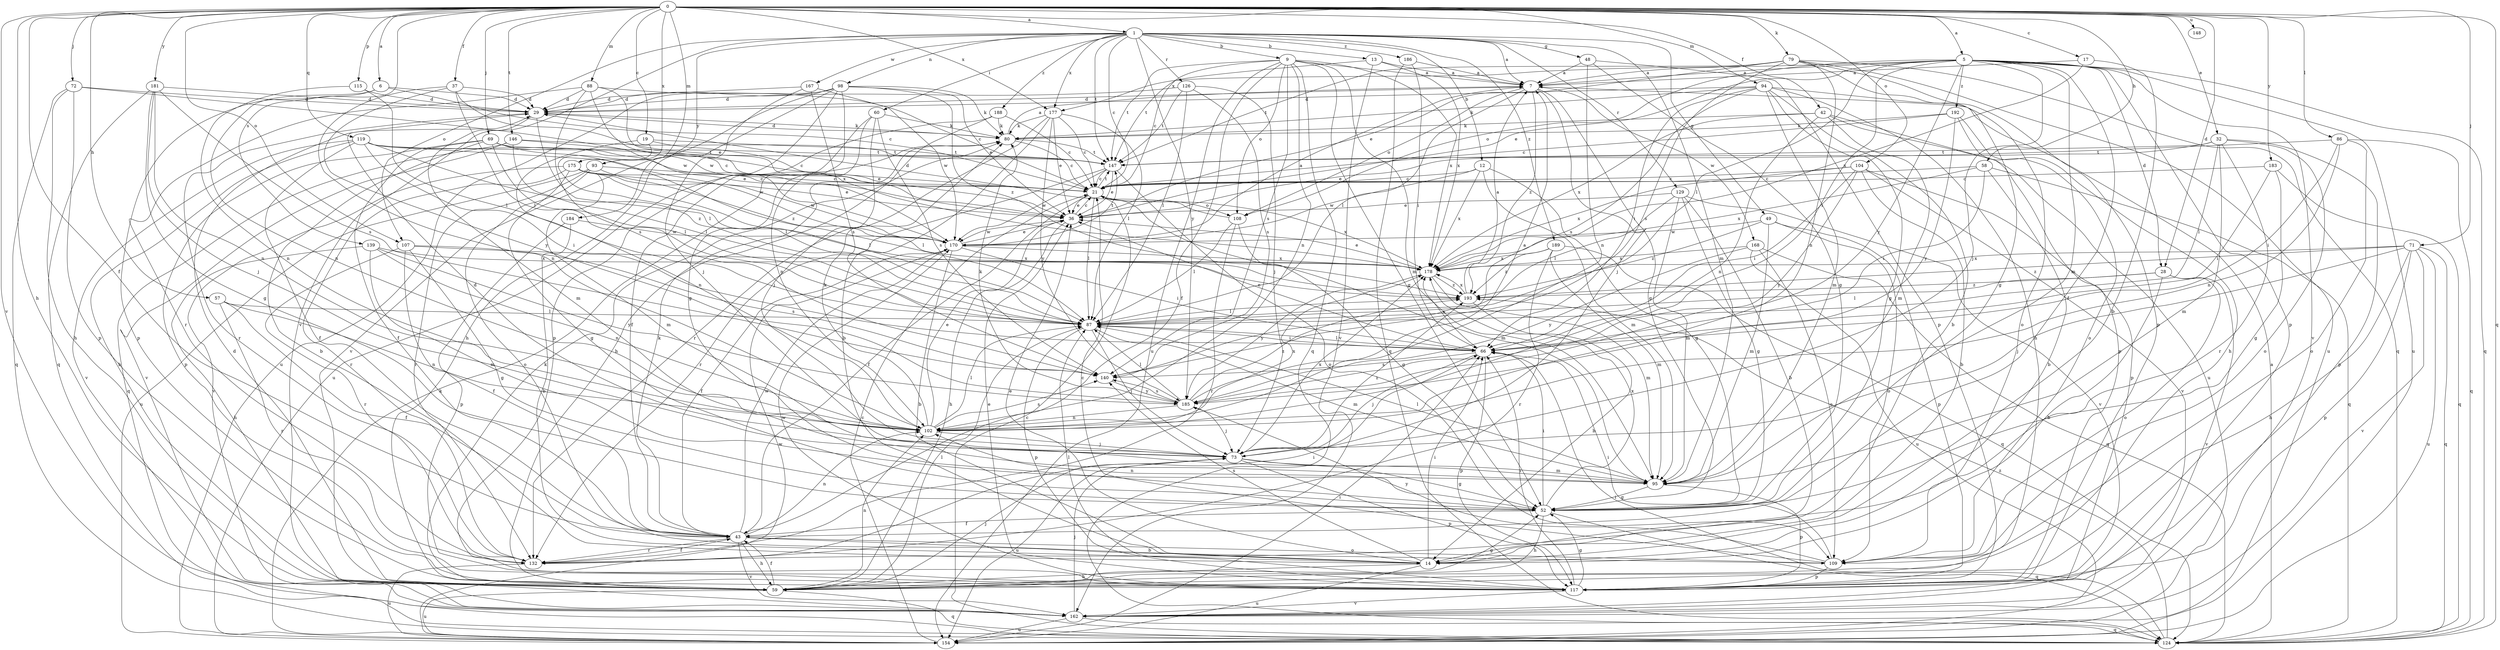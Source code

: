 strict digraph  {
0;
1;
5;
6;
7;
9;
12;
13;
14;
17;
19;
21;
28;
29;
32;
36;
37;
42;
43;
48;
49;
52;
57;
58;
59;
60;
66;
69;
71;
72;
73;
79;
80;
86;
87;
88;
93;
94;
95;
98;
102;
104;
107;
108;
109;
115;
117;
119;
124;
126;
129;
132;
139;
140;
146;
147;
148;
154;
162;
167;
168;
170;
175;
177;
178;
181;
183;
184;
185;
186;
188;
189;
192;
193;
0 -> 1  [label=a];
0 -> 5  [label=a];
0 -> 6  [label=a];
0 -> 17  [label=c];
0 -> 19  [label=c];
0 -> 28  [label=d];
0 -> 32  [label=e];
0 -> 37  [label=f];
0 -> 42  [label=f];
0 -> 43  [label=f];
0 -> 57  [label=h];
0 -> 58  [label=h];
0 -> 59  [label=h];
0 -> 69  [label=j];
0 -> 71  [label=j];
0 -> 72  [label=j];
0 -> 79  [label=k];
0 -> 86  [label=l];
0 -> 88  [label=m];
0 -> 93  [label=m];
0 -> 94  [label=m];
0 -> 104  [label=o];
0 -> 107  [label=o];
0 -> 115  [label=p];
0 -> 119  [label=q];
0 -> 124  [label=q];
0 -> 139  [label=s];
0 -> 146  [label=t];
0 -> 148  [label=u];
0 -> 162  [label=v];
0 -> 175  [label=x];
0 -> 177  [label=x];
0 -> 181  [label=y];
0 -> 183  [label=y];
1 -> 7  [label=a];
1 -> 9  [label=b];
1 -> 12  [label=b];
1 -> 13  [label=b];
1 -> 21  [label=c];
1 -> 48  [label=g];
1 -> 49  [label=g];
1 -> 60  [label=i];
1 -> 95  [label=m];
1 -> 98  [label=n];
1 -> 107  [label=o];
1 -> 126  [label=r];
1 -> 129  [label=r];
1 -> 147  [label=t];
1 -> 162  [label=v];
1 -> 167  [label=w];
1 -> 177  [label=x];
1 -> 184  [label=y];
1 -> 185  [label=y];
1 -> 186  [label=z];
1 -> 188  [label=z];
1 -> 189  [label=z];
5 -> 7  [label=a];
5 -> 28  [label=d];
5 -> 36  [label=e];
5 -> 43  [label=f];
5 -> 66  [label=i];
5 -> 73  [label=j];
5 -> 87  [label=l];
5 -> 95  [label=m];
5 -> 108  [label=o];
5 -> 117  [label=p];
5 -> 124  [label=q];
5 -> 154  [label=u];
5 -> 162  [label=v];
5 -> 177  [label=x];
5 -> 185  [label=y];
5 -> 192  [label=z];
6 -> 21  [label=c];
6 -> 29  [label=d];
6 -> 102  [label=n];
6 -> 117  [label=p];
7 -> 29  [label=d];
7 -> 52  [label=g];
7 -> 73  [label=j];
7 -> 87  [label=l];
7 -> 108  [label=o];
7 -> 168  [label=w];
7 -> 193  [label=z];
9 -> 7  [label=a];
9 -> 21  [label=c];
9 -> 43  [label=f];
9 -> 52  [label=g];
9 -> 95  [label=m];
9 -> 102  [label=n];
9 -> 108  [label=o];
9 -> 124  [label=q];
9 -> 140  [label=s];
9 -> 147  [label=t];
9 -> 154  [label=u];
9 -> 178  [label=x];
12 -> 21  [label=c];
12 -> 52  [label=g];
12 -> 95  [label=m];
12 -> 170  [label=w];
12 -> 178  [label=x];
13 -> 7  [label=a];
13 -> 147  [label=t];
13 -> 162  [label=v];
13 -> 178  [label=x];
14 -> 36  [label=e];
14 -> 59  [label=h];
14 -> 66  [label=i];
14 -> 140  [label=s];
14 -> 154  [label=u];
17 -> 7  [label=a];
17 -> 14  [label=b];
17 -> 178  [label=x];
19 -> 36  [label=e];
19 -> 87  [label=l];
19 -> 102  [label=n];
19 -> 147  [label=t];
21 -> 36  [label=e];
21 -> 43  [label=f];
21 -> 87  [label=l];
21 -> 95  [label=m];
21 -> 108  [label=o];
21 -> 147  [label=t];
21 -> 178  [label=x];
28 -> 14  [label=b];
28 -> 87  [label=l];
28 -> 109  [label=o];
28 -> 162  [label=v];
28 -> 193  [label=z];
29 -> 80  [label=k];
29 -> 87  [label=l];
29 -> 95  [label=m];
29 -> 132  [label=r];
32 -> 36  [label=e];
32 -> 87  [label=l];
32 -> 95  [label=m];
32 -> 109  [label=o];
32 -> 117  [label=p];
32 -> 132  [label=r];
32 -> 147  [label=t];
36 -> 21  [label=c];
36 -> 59  [label=h];
36 -> 170  [label=w];
37 -> 29  [label=d];
37 -> 36  [label=e];
37 -> 87  [label=l];
37 -> 102  [label=n];
37 -> 185  [label=y];
42 -> 80  [label=k];
42 -> 95  [label=m];
42 -> 102  [label=n];
42 -> 117  [label=p];
42 -> 154  [label=u];
42 -> 178  [label=x];
43 -> 14  [label=b];
43 -> 59  [label=h];
43 -> 80  [label=k];
43 -> 102  [label=n];
43 -> 109  [label=o];
43 -> 132  [label=r];
43 -> 162  [label=v];
43 -> 170  [label=w];
48 -> 7  [label=a];
48 -> 52  [label=g];
48 -> 102  [label=n];
48 -> 117  [label=p];
49 -> 95  [label=m];
49 -> 109  [label=o];
49 -> 117  [label=p];
49 -> 170  [label=w];
49 -> 193  [label=z];
52 -> 43  [label=f];
52 -> 59  [label=h];
52 -> 66  [label=i];
52 -> 102  [label=n];
52 -> 124  [label=q];
52 -> 178  [label=x];
57 -> 43  [label=f];
57 -> 87  [label=l];
57 -> 102  [label=n];
57 -> 132  [label=r];
58 -> 14  [label=b];
58 -> 21  [label=c];
58 -> 66  [label=i];
58 -> 124  [label=q];
58 -> 178  [label=x];
59 -> 29  [label=d];
59 -> 43  [label=f];
59 -> 52  [label=g];
59 -> 73  [label=j];
59 -> 80  [label=k];
59 -> 87  [label=l];
59 -> 102  [label=n];
59 -> 124  [label=q];
59 -> 154  [label=u];
60 -> 43  [label=f];
60 -> 73  [label=j];
60 -> 80  [label=k];
60 -> 102  [label=n];
60 -> 140  [label=s];
66 -> 36  [label=e];
66 -> 73  [label=j];
66 -> 87  [label=l];
66 -> 117  [label=p];
66 -> 140  [label=s];
66 -> 178  [label=x];
69 -> 14  [label=b];
69 -> 36  [label=e];
69 -> 43  [label=f];
69 -> 87  [label=l];
69 -> 117  [label=p];
69 -> 147  [label=t];
69 -> 193  [label=z];
71 -> 59  [label=h];
71 -> 73  [label=j];
71 -> 117  [label=p];
71 -> 124  [label=q];
71 -> 154  [label=u];
71 -> 162  [label=v];
71 -> 178  [label=x];
71 -> 193  [label=z];
72 -> 29  [label=d];
72 -> 59  [label=h];
72 -> 117  [label=p];
72 -> 124  [label=q];
72 -> 170  [label=w];
73 -> 29  [label=d];
73 -> 52  [label=g];
73 -> 95  [label=m];
73 -> 117  [label=p];
73 -> 154  [label=u];
73 -> 178  [label=x];
73 -> 193  [label=z];
79 -> 7  [label=a];
79 -> 36  [label=e];
79 -> 52  [label=g];
79 -> 102  [label=n];
79 -> 117  [label=p];
79 -> 124  [label=q];
79 -> 140  [label=s];
79 -> 147  [label=t];
79 -> 154  [label=u];
80 -> 7  [label=a];
80 -> 21  [label=c];
80 -> 29  [label=d];
80 -> 147  [label=t];
86 -> 66  [label=i];
86 -> 102  [label=n];
86 -> 109  [label=o];
86 -> 124  [label=q];
86 -> 147  [label=t];
87 -> 66  [label=i];
87 -> 73  [label=j];
87 -> 95  [label=m];
87 -> 117  [label=p];
88 -> 21  [label=c];
88 -> 29  [label=d];
88 -> 132  [label=r];
88 -> 140  [label=s];
88 -> 170  [label=w];
88 -> 178  [label=x];
93 -> 21  [label=c];
93 -> 87  [label=l];
93 -> 109  [label=o];
93 -> 132  [label=r];
93 -> 154  [label=u];
94 -> 14  [label=b];
94 -> 29  [label=d];
94 -> 52  [label=g];
94 -> 59  [label=h];
94 -> 66  [label=i];
94 -> 80  [label=k];
94 -> 95  [label=m];
94 -> 109  [label=o];
94 -> 140  [label=s];
95 -> 52  [label=g];
95 -> 87  [label=l];
95 -> 117  [label=p];
98 -> 29  [label=d];
98 -> 36  [label=e];
98 -> 52  [label=g];
98 -> 59  [label=h];
98 -> 80  [label=k];
98 -> 117  [label=p];
98 -> 154  [label=u];
98 -> 162  [label=v];
98 -> 193  [label=z];
102 -> 36  [label=e];
102 -> 73  [label=j];
102 -> 80  [label=k];
102 -> 87  [label=l];
102 -> 140  [label=s];
102 -> 178  [label=x];
104 -> 14  [label=b];
104 -> 21  [label=c];
104 -> 66  [label=i];
104 -> 117  [label=p];
104 -> 162  [label=v];
104 -> 178  [label=x];
104 -> 185  [label=y];
107 -> 43  [label=f];
107 -> 52  [label=g];
107 -> 132  [label=r];
107 -> 140  [label=s];
107 -> 178  [label=x];
108 -> 29  [label=d];
108 -> 52  [label=g];
108 -> 87  [label=l];
108 -> 132  [label=r];
109 -> 21  [label=c];
109 -> 66  [label=i];
109 -> 117  [label=p];
109 -> 185  [label=y];
115 -> 29  [label=d];
115 -> 87  [label=l];
115 -> 102  [label=n];
117 -> 36  [label=e];
117 -> 52  [label=g];
117 -> 66  [label=i];
117 -> 87  [label=l];
117 -> 162  [label=v];
117 -> 170  [label=w];
119 -> 21  [label=c];
119 -> 43  [label=f];
119 -> 59  [label=h];
119 -> 66  [label=i];
119 -> 147  [label=t];
119 -> 162  [label=v];
119 -> 170  [label=w];
119 -> 193  [label=z];
124 -> 7  [label=a];
124 -> 21  [label=c];
124 -> 66  [label=i];
124 -> 193  [label=z];
126 -> 29  [label=d];
126 -> 73  [label=j];
126 -> 87  [label=l];
126 -> 140  [label=s];
126 -> 147  [label=t];
129 -> 14  [label=b];
129 -> 36  [label=e];
129 -> 52  [label=g];
129 -> 87  [label=l];
129 -> 95  [label=m];
129 -> 162  [label=v];
132 -> 43  [label=f];
132 -> 66  [label=i];
132 -> 154  [label=u];
139 -> 59  [label=h];
139 -> 95  [label=m];
139 -> 102  [label=n];
139 -> 178  [label=x];
139 -> 185  [label=y];
140 -> 185  [label=y];
146 -> 21  [label=c];
146 -> 87  [label=l];
146 -> 124  [label=q];
146 -> 147  [label=t];
146 -> 162  [label=v];
147 -> 21  [label=c];
147 -> 36  [label=e];
147 -> 109  [label=o];
147 -> 132  [label=r];
147 -> 170  [label=w];
154 -> 21  [label=c];
154 -> 66  [label=i];
154 -> 80  [label=k];
154 -> 170  [label=w];
162 -> 73  [label=j];
162 -> 124  [label=q];
162 -> 154  [label=u];
167 -> 29  [label=d];
167 -> 73  [label=j];
167 -> 140  [label=s];
167 -> 170  [label=w];
168 -> 109  [label=o];
168 -> 124  [label=q];
168 -> 154  [label=u];
168 -> 178  [label=x];
168 -> 185  [label=y];
170 -> 7  [label=a];
170 -> 14  [label=b];
170 -> 36  [label=e];
170 -> 43  [label=f];
170 -> 66  [label=i];
170 -> 147  [label=t];
170 -> 178  [label=x];
175 -> 21  [label=c];
175 -> 36  [label=e];
175 -> 52  [label=g];
175 -> 87  [label=l];
175 -> 95  [label=m];
175 -> 132  [label=r];
175 -> 162  [label=v];
175 -> 170  [label=w];
177 -> 14  [label=b];
177 -> 21  [label=c];
177 -> 36  [label=e];
177 -> 80  [label=k];
177 -> 87  [label=l];
177 -> 132  [label=r];
177 -> 185  [label=y];
178 -> 36  [label=e];
178 -> 95  [label=m];
178 -> 185  [label=y];
178 -> 193  [label=z];
181 -> 29  [label=d];
181 -> 52  [label=g];
181 -> 73  [label=j];
181 -> 102  [label=n];
181 -> 124  [label=q];
181 -> 140  [label=s];
183 -> 21  [label=c];
183 -> 52  [label=g];
183 -> 66  [label=i];
183 -> 124  [label=q];
184 -> 14  [label=b];
184 -> 117  [label=p];
184 -> 170  [label=w];
185 -> 7  [label=a];
185 -> 73  [label=j];
185 -> 80  [label=k];
185 -> 87  [label=l];
185 -> 102  [label=n];
185 -> 140  [label=s];
185 -> 193  [label=z];
186 -> 7  [label=a];
186 -> 66  [label=i];
186 -> 124  [label=q];
188 -> 21  [label=c];
188 -> 59  [label=h];
188 -> 80  [label=k];
188 -> 154  [label=u];
189 -> 95  [label=m];
189 -> 124  [label=q];
189 -> 132  [label=r];
189 -> 178  [label=x];
189 -> 193  [label=z];
192 -> 21  [label=c];
192 -> 59  [label=h];
192 -> 80  [label=k];
192 -> 109  [label=o];
192 -> 185  [label=y];
193 -> 7  [label=a];
193 -> 14  [label=b];
193 -> 87  [label=l];
193 -> 178  [label=x];
}
